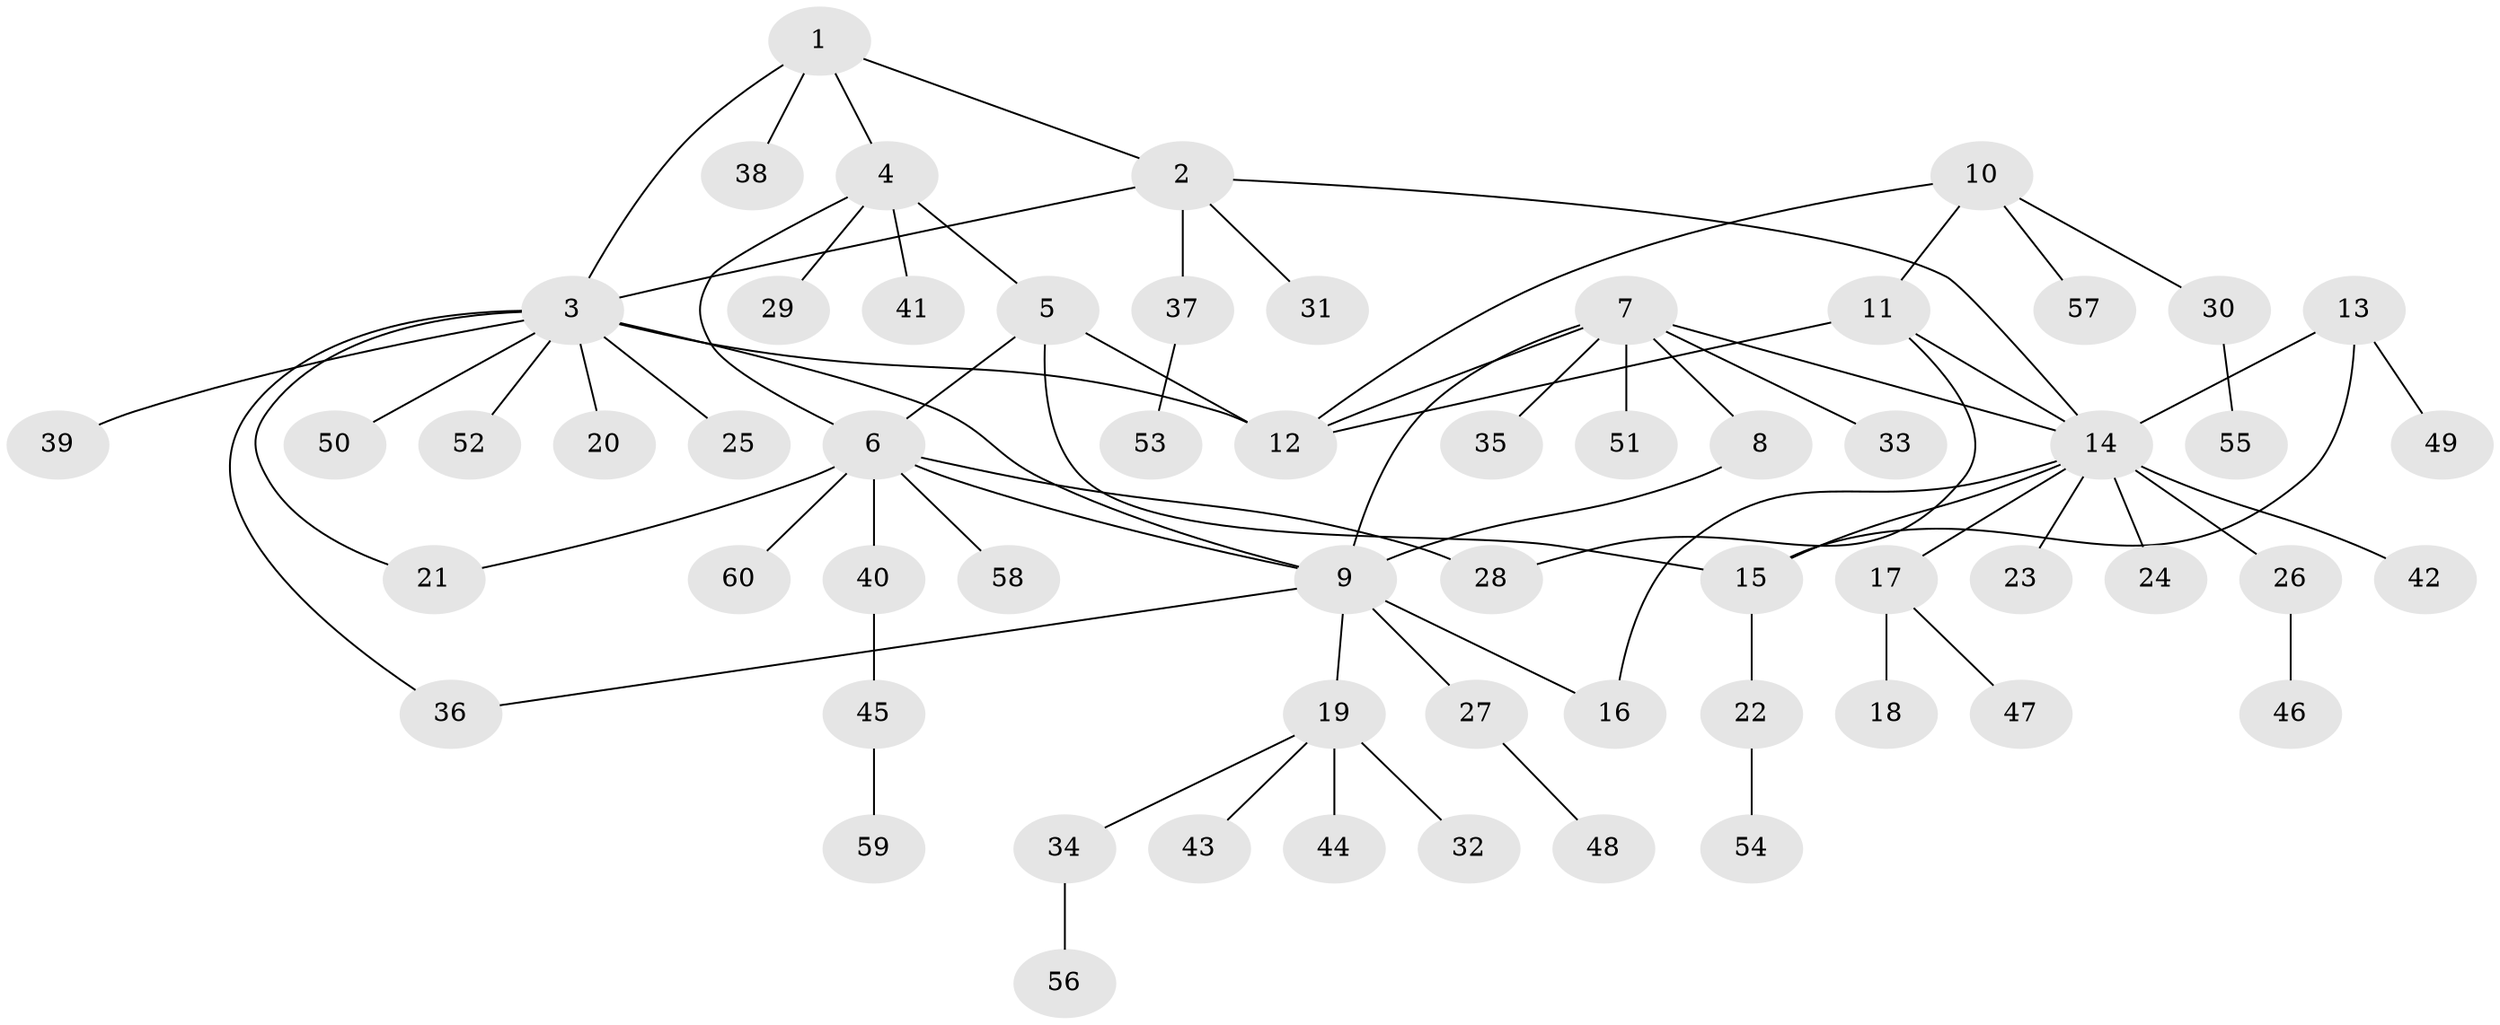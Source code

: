 // Generated by graph-tools (version 1.1) at 2025/37/03/09/25 02:37:31]
// undirected, 60 vertices, 74 edges
graph export_dot {
graph [start="1"]
  node [color=gray90,style=filled];
  1;
  2;
  3;
  4;
  5;
  6;
  7;
  8;
  9;
  10;
  11;
  12;
  13;
  14;
  15;
  16;
  17;
  18;
  19;
  20;
  21;
  22;
  23;
  24;
  25;
  26;
  27;
  28;
  29;
  30;
  31;
  32;
  33;
  34;
  35;
  36;
  37;
  38;
  39;
  40;
  41;
  42;
  43;
  44;
  45;
  46;
  47;
  48;
  49;
  50;
  51;
  52;
  53;
  54;
  55;
  56;
  57;
  58;
  59;
  60;
  1 -- 2;
  1 -- 3;
  1 -- 4;
  1 -- 38;
  2 -- 3;
  2 -- 14;
  2 -- 31;
  2 -- 37;
  3 -- 9;
  3 -- 12;
  3 -- 20;
  3 -- 21;
  3 -- 25;
  3 -- 36;
  3 -- 39;
  3 -- 50;
  3 -- 52;
  4 -- 5;
  4 -- 6;
  4 -- 29;
  4 -- 41;
  5 -- 6;
  5 -- 12;
  5 -- 15;
  6 -- 9;
  6 -- 21;
  6 -- 28;
  6 -- 40;
  6 -- 58;
  6 -- 60;
  7 -- 8;
  7 -- 9;
  7 -- 12;
  7 -- 14;
  7 -- 33;
  7 -- 35;
  7 -- 51;
  8 -- 9;
  9 -- 16;
  9 -- 19;
  9 -- 27;
  9 -- 36;
  10 -- 11;
  10 -- 12;
  10 -- 30;
  10 -- 57;
  11 -- 12;
  11 -- 14;
  11 -- 28;
  13 -- 14;
  13 -- 15;
  13 -- 49;
  14 -- 15;
  14 -- 16;
  14 -- 17;
  14 -- 23;
  14 -- 24;
  14 -- 26;
  14 -- 42;
  15 -- 22;
  17 -- 18;
  17 -- 47;
  19 -- 32;
  19 -- 34;
  19 -- 43;
  19 -- 44;
  22 -- 54;
  26 -- 46;
  27 -- 48;
  30 -- 55;
  34 -- 56;
  37 -- 53;
  40 -- 45;
  45 -- 59;
}
